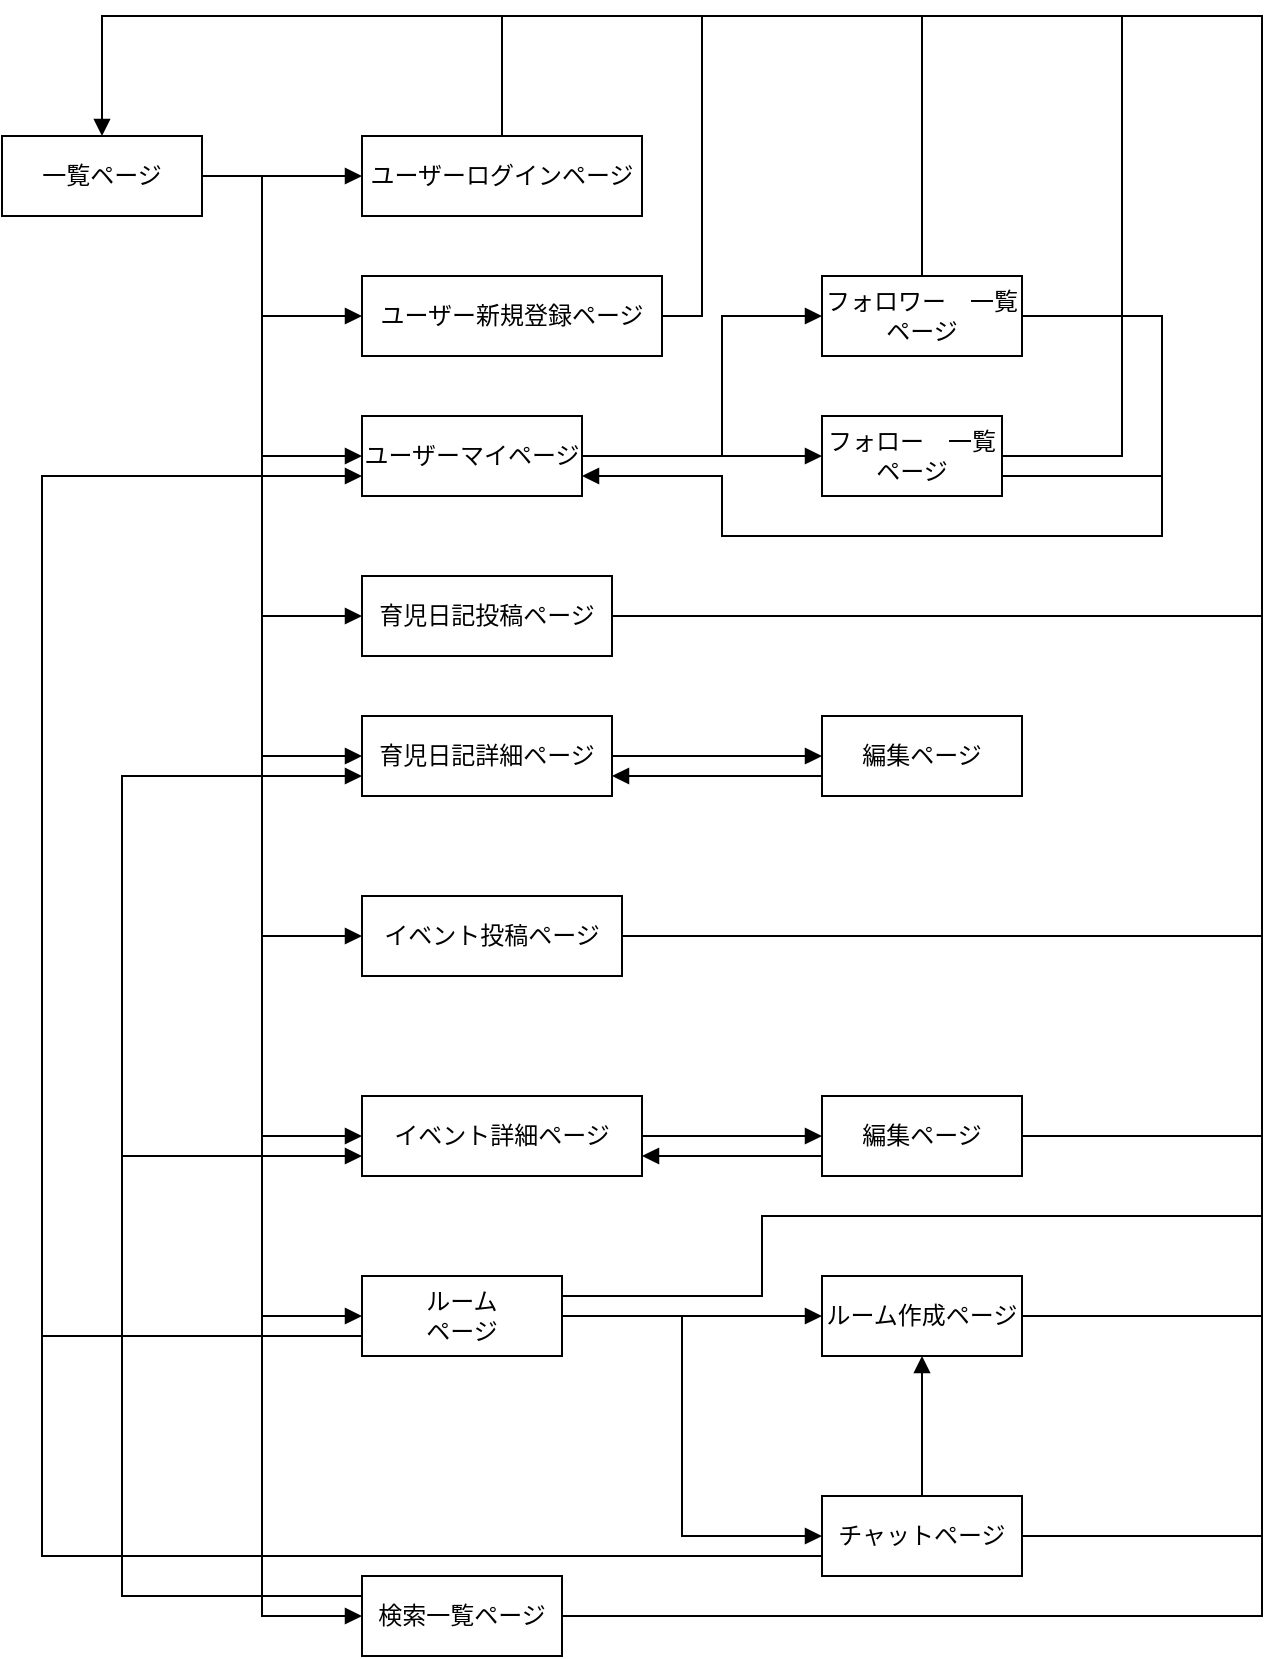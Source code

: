 <mxfile>
    <diagram id="t77ssZQ2_9hawJXryheD" name="ページ1">
        <mxGraphModel dx="685" dy="682" grid="1" gridSize="10" guides="1" tooltips="1" connect="1" arrows="1" fold="1" page="1" pageScale="1" pageWidth="827" pageHeight="1169" math="0" shadow="0">
            <root>
                <mxCell id="0"/>
                <mxCell id="1" parent="0"/>
                <mxCell id="18" style="edgeStyle=none;html=1;exitX=1;exitY=0.5;exitDx=0;exitDy=0;entryX=0;entryY=0.5;entryDx=0;entryDy=0;rounded=0;endArrow=block;endFill=1;" parent="1" source="2" target="3" edge="1">
                    <mxGeometry relative="1" as="geometry"/>
                </mxCell>
                <mxCell id="2" value="一覧ページ&lt;br&gt;" style="whiteSpace=wrap;html=1;align=center;" parent="1" vertex="1">
                    <mxGeometry x="40" y="160" width="100" height="40" as="geometry"/>
                </mxCell>
                <mxCell id="33" style="edgeStyle=none;html=1;exitX=0.5;exitY=0;exitDx=0;exitDy=0;endArrow=block;endFill=1;entryX=0.5;entryY=0;entryDx=0;entryDy=0;rounded=0;" edge="1" parent="1" source="3" target="2">
                    <mxGeometry relative="1" as="geometry">
                        <mxPoint x="100" y="100" as="targetPoint"/>
                        <Array as="points">
                            <mxPoint x="290" y="100"/>
                            <mxPoint x="90" y="100"/>
                        </Array>
                    </mxGeometry>
                </mxCell>
                <mxCell id="3" value="ユーザーログインページ&lt;br&gt;" style="whiteSpace=wrap;html=1;align=center;" parent="1" vertex="1">
                    <mxGeometry x="220" y="160" width="140" height="40" as="geometry"/>
                </mxCell>
                <mxCell id="19" style="edgeStyle=none;html=1;exitX=0;exitY=0.5;exitDx=0;exitDy=0;rounded=0;endArrow=none;endFill=0;startArrow=block;startFill=1;" parent="1" source="4" edge="1">
                    <mxGeometry relative="1" as="geometry">
                        <mxPoint x="170" y="180" as="targetPoint"/>
                        <Array as="points">
                            <mxPoint x="170" y="250"/>
                        </Array>
                    </mxGeometry>
                </mxCell>
                <mxCell id="26" style="edgeStyle=none;html=1;exitX=1;exitY=0.5;exitDx=0;exitDy=0;entryX=0;entryY=0.5;entryDx=0;entryDy=0;endArrow=block;endFill=1;" parent="1" source="5" target="10" edge="1">
                    <mxGeometry relative="1" as="geometry">
                        <mxPoint x="460" y="250" as="targetPoint"/>
                        <Array as="points">
                            <mxPoint x="410" y="320"/>
                        </Array>
                    </mxGeometry>
                </mxCell>
                <mxCell id="34" style="edgeStyle=none;rounded=0;html=1;exitX=1;exitY=0.5;exitDx=0;exitDy=0;endArrow=none;endFill=0;" edge="1" parent="1" source="4">
                    <mxGeometry relative="1" as="geometry">
                        <mxPoint x="290" y="100" as="targetPoint"/>
                        <Array as="points">
                            <mxPoint x="390" y="250"/>
                            <mxPoint x="390" y="100"/>
                        </Array>
                    </mxGeometry>
                </mxCell>
                <mxCell id="4" value="ユーザー新規登録ページ&lt;br&gt;" style="whiteSpace=wrap;html=1;align=center;" parent="1" vertex="1">
                    <mxGeometry x="220" y="230" width="150" height="40" as="geometry"/>
                </mxCell>
                <mxCell id="20" style="edgeStyle=none;html=1;exitX=0;exitY=0.5;exitDx=0;exitDy=0;rounded=0;endArrow=none;endFill=0;startArrow=block;startFill=1;" parent="1" source="5" edge="1">
                    <mxGeometry relative="1" as="geometry">
                        <mxPoint x="170" y="240" as="targetPoint"/>
                        <Array as="points">
                            <mxPoint x="170" y="320"/>
                        </Array>
                    </mxGeometry>
                </mxCell>
                <mxCell id="5" value="ユーザーマイページ" style="whiteSpace=wrap;html=1;align=center;" parent="1" vertex="1">
                    <mxGeometry x="220" y="300" width="110" height="40" as="geometry"/>
                </mxCell>
                <mxCell id="21" style="edgeStyle=none;html=1;exitX=0;exitY=0.5;exitDx=0;exitDy=0;endArrow=none;endFill=0;rounded=0;startArrow=block;startFill=1;" parent="1" source="6" edge="1">
                    <mxGeometry relative="1" as="geometry">
                        <mxPoint x="170" y="320" as="targetPoint"/>
                        <Array as="points">
                            <mxPoint x="170" y="400"/>
                        </Array>
                    </mxGeometry>
                </mxCell>
                <mxCell id="43" style="edgeStyle=none;rounded=0;html=1;exitX=1;exitY=0.5;exitDx=0;exitDy=0;startArrow=none;startFill=0;endArrow=none;endFill=0;" edge="1" parent="1" source="6">
                    <mxGeometry relative="1" as="geometry">
                        <mxPoint x="600" y="100" as="targetPoint"/>
                        <Array as="points">
                            <mxPoint x="670" y="400"/>
                            <mxPoint x="670" y="100"/>
                        </Array>
                    </mxGeometry>
                </mxCell>
                <mxCell id="6" value="育児日記投稿ページ" style="whiteSpace=wrap;html=1;align=center;" parent="1" vertex="1">
                    <mxGeometry x="220" y="380" width="125" height="40" as="geometry"/>
                </mxCell>
                <mxCell id="22" style="edgeStyle=none;html=1;exitX=0;exitY=0.5;exitDx=0;exitDy=0;rounded=0;endArrow=none;endFill=0;startArrow=block;startFill=1;" parent="1" source="7" edge="1">
                    <mxGeometry relative="1" as="geometry">
                        <mxPoint x="170" y="400" as="targetPoint"/>
                        <Array as="points">
                            <mxPoint x="170" y="470"/>
                        </Array>
                    </mxGeometry>
                </mxCell>
                <mxCell id="28" style="edgeStyle=none;html=1;exitX=1;exitY=0.5;exitDx=0;exitDy=0;entryX=0;entryY=0.5;entryDx=0;entryDy=0;endArrow=block;endFill=1;" parent="1" source="7" target="12" edge="1">
                    <mxGeometry relative="1" as="geometry"/>
                </mxCell>
                <mxCell id="52" style="edgeStyle=none;rounded=0;html=1;exitX=0;exitY=0.75;exitDx=0;exitDy=0;startArrow=block;startFill=1;endArrow=none;endFill=0;" edge="1" parent="1" source="7">
                    <mxGeometry relative="1" as="geometry">
                        <mxPoint x="100" y="670" as="targetPoint"/>
                        <Array as="points">
                            <mxPoint x="100" y="480"/>
                        </Array>
                    </mxGeometry>
                </mxCell>
                <mxCell id="7" value="育児日記詳細ページ" style="whiteSpace=wrap;html=1;align=center;" parent="1" vertex="1">
                    <mxGeometry x="220" y="450" width="125" height="40" as="geometry"/>
                </mxCell>
                <mxCell id="23" style="edgeStyle=none;html=1;exitX=0;exitY=0.5;exitDx=0;exitDy=0;rounded=0;endArrow=none;endFill=0;startArrow=block;startFill=1;" parent="1" source="8" edge="1">
                    <mxGeometry relative="1" as="geometry">
                        <mxPoint x="170" y="470" as="targetPoint"/>
                        <Array as="points">
                            <mxPoint x="170" y="560"/>
                        </Array>
                    </mxGeometry>
                </mxCell>
                <mxCell id="44" style="edgeStyle=none;rounded=0;html=1;exitX=1;exitY=0.5;exitDx=0;exitDy=0;startArrow=none;startFill=0;endArrow=none;endFill=0;" edge="1" parent="1" source="8">
                    <mxGeometry relative="1" as="geometry">
                        <mxPoint x="670" y="400" as="targetPoint"/>
                        <Array as="points">
                            <mxPoint x="670" y="560"/>
                        </Array>
                    </mxGeometry>
                </mxCell>
                <mxCell id="8" value="イベント投稿ページ" style="whiteSpace=wrap;html=1;align=center;" parent="1" vertex="1">
                    <mxGeometry x="220" y="540" width="130" height="40" as="geometry"/>
                </mxCell>
                <mxCell id="24" style="edgeStyle=none;html=1;exitX=0;exitY=0.5;exitDx=0;exitDy=0;rounded=0;endArrow=none;endFill=0;startArrow=block;startFill=1;" parent="1" source="9" edge="1">
                    <mxGeometry relative="1" as="geometry">
                        <mxPoint x="170" y="560" as="targetPoint"/>
                        <Array as="points">
                            <mxPoint x="170" y="660"/>
                        </Array>
                    </mxGeometry>
                </mxCell>
                <mxCell id="29" value="" style="edgeStyle=none;html=1;endArrow=block;endFill=1;startArrow=none;startFill=0;" parent="1" source="9" target="13" edge="1">
                    <mxGeometry relative="1" as="geometry"/>
                </mxCell>
                <mxCell id="9" value="イベント詳細ページ" style="whiteSpace=wrap;html=1;align=center;" parent="1" vertex="1">
                    <mxGeometry x="220" y="640" width="140" height="40" as="geometry"/>
                </mxCell>
                <mxCell id="40" style="edgeStyle=none;rounded=0;html=1;exitX=1;exitY=0.5;exitDx=0;exitDy=0;startArrow=none;startFill=0;endArrow=none;endFill=0;" edge="1" parent="1" source="10">
                    <mxGeometry relative="1" as="geometry">
                        <mxPoint x="500" y="100" as="targetPoint"/>
                        <Array as="points">
                            <mxPoint x="600" y="320"/>
                            <mxPoint x="600" y="100"/>
                        </Array>
                    </mxGeometry>
                </mxCell>
                <mxCell id="42" style="edgeStyle=none;rounded=0;html=1;exitX=1;exitY=0.75;exitDx=0;exitDy=0;startArrow=none;startFill=0;endArrow=none;endFill=0;" edge="1" parent="1" source="10">
                    <mxGeometry relative="1" as="geometry">
                        <mxPoint x="620" y="330" as="targetPoint"/>
                    </mxGeometry>
                </mxCell>
                <mxCell id="10" value="フォロー　一覧ページ" style="whiteSpace=wrap;html=1;align=center;" parent="1" vertex="1">
                    <mxGeometry x="450" y="300" width="90" height="40" as="geometry"/>
                </mxCell>
                <mxCell id="32" style="edgeStyle=none;rounded=0;html=1;endArrow=none;endFill=0;startArrow=block;startFill=1;" parent="1" edge="1">
                    <mxGeometry relative="1" as="geometry">
                        <mxPoint x="400" y="320" as="targetPoint"/>
                        <Array as="points">
                            <mxPoint x="400" y="250"/>
                        </Array>
                        <mxPoint x="450" y="250" as="sourcePoint"/>
                    </mxGeometry>
                </mxCell>
                <mxCell id="39" style="edgeStyle=none;rounded=0;html=1;exitX=0.5;exitY=0;exitDx=0;exitDy=0;startArrow=none;startFill=0;endArrow=none;endFill=0;" edge="1" parent="1" source="11">
                    <mxGeometry relative="1" as="geometry">
                        <mxPoint x="390" y="100" as="targetPoint"/>
                        <Array as="points">
                            <mxPoint x="500" y="100"/>
                        </Array>
                    </mxGeometry>
                </mxCell>
                <mxCell id="41" style="edgeStyle=none;rounded=0;html=1;exitX=1;exitY=0.5;exitDx=0;exitDy=0;startArrow=none;startFill=0;endArrow=block;endFill=1;entryX=1;entryY=0.75;entryDx=0;entryDy=0;" edge="1" parent="1" source="11" target="5">
                    <mxGeometry relative="1" as="geometry">
                        <mxPoint x="490" y="390" as="targetPoint"/>
                        <Array as="points">
                            <mxPoint x="620" y="250"/>
                            <mxPoint x="620" y="360"/>
                            <mxPoint x="470" y="360"/>
                            <mxPoint x="400" y="360"/>
                            <mxPoint x="400" y="330"/>
                        </Array>
                    </mxGeometry>
                </mxCell>
                <mxCell id="11" value="フォロワー　一覧ページ" style="whiteSpace=wrap;html=1;align=center;" parent="1" vertex="1">
                    <mxGeometry x="450" y="230" width="100" height="40" as="geometry"/>
                </mxCell>
                <mxCell id="35" style="edgeStyle=none;rounded=0;html=1;exitX=0;exitY=0.75;exitDx=0;exitDy=0;entryX=1;entryY=0.75;entryDx=0;entryDy=0;startArrow=none;startFill=0;endArrow=block;endFill=1;" edge="1" parent="1" source="12" target="7">
                    <mxGeometry relative="1" as="geometry"/>
                </mxCell>
                <mxCell id="12" value="編集ページ" style="whiteSpace=wrap;html=1;align=center;" parent="1" vertex="1">
                    <mxGeometry x="450" y="450" width="100" height="40" as="geometry"/>
                </mxCell>
                <mxCell id="36" style="edgeStyle=none;rounded=0;html=1;exitX=0;exitY=0.75;exitDx=0;exitDy=0;entryX=1;entryY=0.75;entryDx=0;entryDy=0;startArrow=none;startFill=0;endArrow=block;endFill=1;" edge="1" parent="1" source="13" target="9">
                    <mxGeometry relative="1" as="geometry"/>
                </mxCell>
                <mxCell id="45" style="edgeStyle=none;rounded=0;html=1;exitX=1;exitY=0.5;exitDx=0;exitDy=0;startArrow=none;startFill=0;endArrow=none;endFill=0;" edge="1" parent="1" source="13">
                    <mxGeometry relative="1" as="geometry">
                        <mxPoint x="670" y="560" as="targetPoint"/>
                        <Array as="points">
                            <mxPoint x="670" y="660"/>
                        </Array>
                    </mxGeometry>
                </mxCell>
                <mxCell id="13" value="編集ページ" style="whiteSpace=wrap;html=1;align=center;" parent="1" vertex="1">
                    <mxGeometry x="450" y="640" width="100" height="40" as="geometry"/>
                </mxCell>
                <mxCell id="25" style="edgeStyle=none;html=1;rounded=0;endArrow=none;endFill=0;startArrow=block;startFill=1;" parent="1" edge="1">
                    <mxGeometry relative="1" as="geometry">
                        <mxPoint x="170" y="660" as="targetPoint"/>
                        <Array as="points">
                            <mxPoint x="170" y="750"/>
                        </Array>
                        <mxPoint x="220" y="750" as="sourcePoint"/>
                    </mxGeometry>
                </mxCell>
                <mxCell id="30" style="edgeStyle=none;html=1;exitX=1;exitY=0.5;exitDx=0;exitDy=0;entryX=0;entryY=0.5;entryDx=0;entryDy=0;endArrow=block;endFill=1;" parent="1" source="14" target="15" edge="1">
                    <mxGeometry relative="1" as="geometry"/>
                </mxCell>
                <mxCell id="46" style="edgeStyle=none;rounded=0;html=1;exitX=1;exitY=0.25;exitDx=0;exitDy=0;startArrow=none;startFill=0;endArrow=none;endFill=0;" edge="1" parent="1" source="14">
                    <mxGeometry relative="1" as="geometry">
                        <mxPoint x="670" y="660" as="targetPoint"/>
                        <Array as="points">
                            <mxPoint x="420" y="740"/>
                            <mxPoint x="420" y="700"/>
                            <mxPoint x="670" y="700"/>
                        </Array>
                    </mxGeometry>
                </mxCell>
                <mxCell id="54" style="edgeStyle=none;rounded=0;html=1;exitX=0;exitY=0.75;exitDx=0;exitDy=0;startArrow=none;startFill=0;endArrow=none;endFill=0;" edge="1" parent="1" source="14">
                    <mxGeometry relative="1" as="geometry">
                        <mxPoint x="60" y="760" as="targetPoint"/>
                    </mxGeometry>
                </mxCell>
                <mxCell id="14" value="ルーム&lt;br&gt;ページ" style="whiteSpace=wrap;html=1;align=center;" parent="1" vertex="1">
                    <mxGeometry x="220" y="730" width="100" height="40" as="geometry"/>
                </mxCell>
                <mxCell id="47" style="edgeStyle=none;rounded=0;html=1;exitX=1;exitY=0.5;exitDx=0;exitDy=0;startArrow=none;startFill=0;endArrow=none;endFill=0;" edge="1" parent="1" source="15">
                    <mxGeometry relative="1" as="geometry">
                        <mxPoint x="670" y="700" as="targetPoint"/>
                        <Array as="points">
                            <mxPoint x="670" y="750"/>
                        </Array>
                    </mxGeometry>
                </mxCell>
                <mxCell id="15" value="ルーム作成ページ" style="whiteSpace=wrap;html=1;align=center;" parent="1" vertex="1">
                    <mxGeometry x="450" y="730" width="100" height="40" as="geometry"/>
                </mxCell>
                <mxCell id="31" style="edgeStyle=none;html=1;exitX=0;exitY=0.5;exitDx=0;exitDy=0;rounded=0;endArrow=none;endFill=0;startArrow=block;startFill=1;" parent="1" source="16" edge="1">
                    <mxGeometry relative="1" as="geometry">
                        <mxPoint x="380" y="750" as="targetPoint"/>
                        <Array as="points">
                            <mxPoint x="380" y="860"/>
                        </Array>
                    </mxGeometry>
                </mxCell>
                <mxCell id="48" style="edgeStyle=none;rounded=0;html=1;exitX=1;exitY=0.5;exitDx=0;exitDy=0;startArrow=none;startFill=0;endArrow=none;endFill=0;" edge="1" parent="1" source="16">
                    <mxGeometry relative="1" as="geometry">
                        <mxPoint x="670" y="750" as="targetPoint"/>
                        <Array as="points">
                            <mxPoint x="670" y="860"/>
                        </Array>
                    </mxGeometry>
                </mxCell>
                <mxCell id="49" style="edgeStyle=none;rounded=0;html=1;exitX=0.5;exitY=0;exitDx=0;exitDy=0;startArrow=none;startFill=0;endArrow=block;endFill=1;entryX=0.5;entryY=1;entryDx=0;entryDy=0;" edge="1" parent="1" source="16" target="15">
                    <mxGeometry relative="1" as="geometry">
                        <mxPoint x="500" y="780" as="targetPoint"/>
                    </mxGeometry>
                </mxCell>
                <mxCell id="53" style="edgeStyle=none;rounded=0;html=1;exitX=0;exitY=0.75;exitDx=0;exitDy=0;startArrow=none;startFill=0;endArrow=block;endFill=1;entryX=0;entryY=0.75;entryDx=0;entryDy=0;" edge="1" parent="1" source="16" target="5">
                    <mxGeometry relative="1" as="geometry">
                        <mxPoint x="50" y="600" as="targetPoint"/>
                        <Array as="points">
                            <mxPoint x="60" y="870"/>
                            <mxPoint x="60" y="330"/>
                        </Array>
                    </mxGeometry>
                </mxCell>
                <mxCell id="16" value="チャットページ" style="whiteSpace=wrap;html=1;align=center;" parent="1" vertex="1">
                    <mxGeometry x="450" y="840" width="100" height="40" as="geometry"/>
                </mxCell>
                <mxCell id="38" style="edgeStyle=none;rounded=0;html=1;exitX=0;exitY=0.5;exitDx=0;exitDy=0;startArrow=block;startFill=1;endArrow=none;endFill=0;" edge="1" parent="1" source="37">
                    <mxGeometry relative="1" as="geometry">
                        <mxPoint x="170" y="750" as="targetPoint"/>
                        <Array as="points">
                            <mxPoint x="170" y="900"/>
                        </Array>
                    </mxGeometry>
                </mxCell>
                <mxCell id="50" style="edgeStyle=none;rounded=0;html=1;exitX=1;exitY=0.5;exitDx=0;exitDy=0;startArrow=none;startFill=0;endArrow=none;endFill=0;" edge="1" parent="1" source="37">
                    <mxGeometry relative="1" as="geometry">
                        <mxPoint x="670" y="860" as="targetPoint"/>
                        <Array as="points">
                            <mxPoint x="670" y="900"/>
                        </Array>
                    </mxGeometry>
                </mxCell>
                <mxCell id="51" style="edgeStyle=none;rounded=0;html=1;exitX=0;exitY=0.25;exitDx=0;exitDy=0;startArrow=none;startFill=0;endArrow=block;endFill=1;entryX=0;entryY=0.75;entryDx=0;entryDy=0;" edge="1" parent="1" source="37" target="9">
                    <mxGeometry relative="1" as="geometry">
                        <mxPoint x="80" y="520" as="targetPoint"/>
                        <Array as="points">
                            <mxPoint x="100" y="890"/>
                            <mxPoint x="100" y="670"/>
                            <mxPoint x="150" y="670"/>
                        </Array>
                    </mxGeometry>
                </mxCell>
                <mxCell id="37" value="検索一覧ページ" style="whiteSpace=wrap;html=1;align=center;" vertex="1" parent="1">
                    <mxGeometry x="220" y="880" width="100" height="40" as="geometry"/>
                </mxCell>
            </root>
        </mxGraphModel>
    </diagram>
</mxfile>